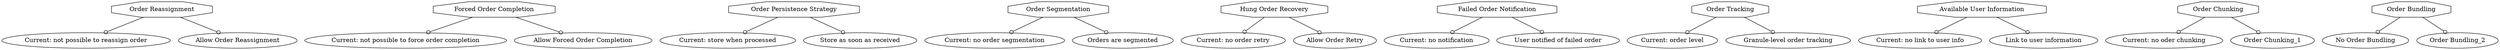 digraph G { 
"Order Reassignment" [shape = polygon, sides =8] 
"Order Reassignment" -> "Current: not possible to reassign order"[arrowhead= odot]
"Order Reassignment" -> "Allow Order Reassignment"[arrowhead= odot]
"Forced Order Completion" [shape = polygon, sides =8] 
"Forced Order Completion" -> "Current: not possible to force order completion"[arrowhead= odot]
"Forced Order Completion" -> "Allow Forced Order Completion"[arrowhead= odot]
"Order Persistence Strategy" [shape = polygon, sides =8] 
"Order Persistence Strategy" -> "Current: store when processed"[arrowhead= odot]
"Order Persistence Strategy" -> "Store as soon as received"[arrowhead= odot]
"Order Segmentation" [shape = polygon, sides =8] 
"Order Segmentation" -> "Current: no order segmentation"[arrowhead= odot]
"Order Segmentation" -> "Orders are segmented"[arrowhead= odot]
"Hung Order Recovery" [shape = polygon, sides =8] 
"Hung Order Recovery" -> "Current: no order retry"[arrowhead= odot]
"Hung Order Recovery" -> "Allow Order Retry"[arrowhead= odot]
"Failed Order Notification" [shape = polygon, sides =8] 
"Failed Order Notification" -> "Current: no notification"[arrowhead= odot]
"Failed Order Notification" -> "User notified of failed order"[arrowhead= odot]
"Order Tracking" [shape = polygon, sides =8] 
"Order Tracking" -> "Current: order level"[arrowhead= odot]
"Order Tracking" -> "Granule-level order tracking"[arrowhead= odot]
"Available User Information" [shape = polygon, sides =8] 
"Available User Information" -> "Current: no link to user info"[arrowhead= odot]
"Available User Information" -> "Link to user information"[arrowhead= odot]
"Order Chunking" [shape = polygon, sides =8] 
"Order Chunking" -> "Current: no oder chunking"[arrowhead= odot]
"Order Chunking" -> "Order Chunking_1"[arrowhead= odot]
"Order Bundling" [shape = polygon, sides =8] 
"Order Bundling" -> "No Order Bundling"[arrowhead= odot]
"Order Bundling" -> "Order Bundling_2"[arrowhead= odot]
}
